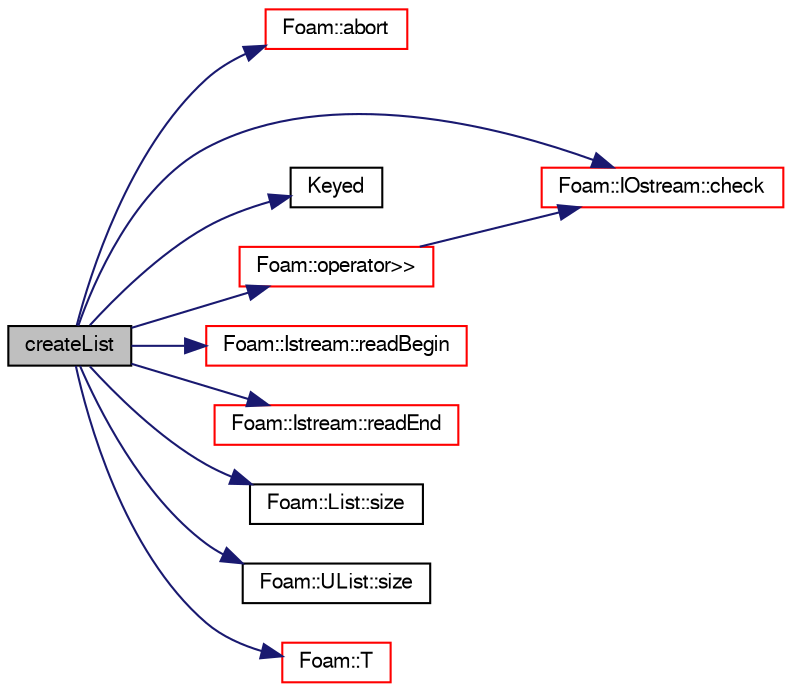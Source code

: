 digraph "createList"
{
  bgcolor="transparent";
  edge [fontname="FreeSans",fontsize="10",labelfontname="FreeSans",labelfontsize="10"];
  node [fontname="FreeSans",fontsize="10",shape=record];
  rankdir="LR";
  Node13 [label="createList",height=0.2,width=0.4,color="black", fillcolor="grey75", style="filled", fontcolor="black"];
  Node13 -> Node14 [color="midnightblue",fontsize="10",style="solid",fontname="FreeSans"];
  Node14 [label="Foam::abort",height=0.2,width=0.4,color="red",URL="$a21124.html#a447107a607d03e417307c203fa5fb44b"];
  Node13 -> Node57 [color="midnightblue",fontsize="10",style="solid",fontname="FreeSans"];
  Node57 [label="Foam::IOstream::check",height=0.2,width=0.4,color="red",URL="$a26226.html#a367eb3425fc4e8270e2aa961df8ac8a5",tooltip="Check IOstream status for given operation. "];
  Node13 -> Node63 [color="midnightblue",fontsize="10",style="solid",fontname="FreeSans"];
  Node63 [label="Keyed",height=0.2,width=0.4,color="black",URL="$a25754.html#a852891eba4439f47140981ebee0a4129",tooltip="Construct null. "];
  Node13 -> Node64 [color="midnightblue",fontsize="10",style="solid",fontname="FreeSans"];
  Node64 [label="Foam::operator\>\>",height=0.2,width=0.4,color="red",URL="$a21124.html#a44f398e0525f8d7f48cead029868d845"];
  Node64 -> Node57 [color="midnightblue",fontsize="10",style="solid",fontname="FreeSans"];
  Node13 -> Node67 [color="midnightblue",fontsize="10",style="solid",fontname="FreeSans"];
  Node67 [label="Foam::Istream::readBegin",height=0.2,width=0.4,color="red",URL="$a26234.html#a0f770b511770a752d65282976e8a8078"];
  Node13 -> Node72 [color="midnightblue",fontsize="10",style="solid",fontname="FreeSans"];
  Node72 [label="Foam::Istream::readEnd",height=0.2,width=0.4,color="red",URL="$a26234.html#a092d231ce97840ca80cad9b0e98acbb8"];
  Node13 -> Node73 [color="midnightblue",fontsize="10",style="solid",fontname="FreeSans"];
  Node73 [label="Foam::List::size",height=0.2,width=0.4,color="black",URL="$a25694.html#a8a5f6fa29bd4b500caf186f60245b384",tooltip="Override size to be inconsistent with allocated storage. "];
  Node13 -> Node74 [color="midnightblue",fontsize="10",style="solid",fontname="FreeSans"];
  Node74 [label="Foam::UList::size",height=0.2,width=0.4,color="black",URL="$a25698.html#a47b3bf30da1eb3ab8076b5fbe00e0494",tooltip="Return the number of elements in the UList. "];
  Node13 -> Node75 [color="midnightblue",fontsize="10",style="solid",fontname="FreeSans"];
  Node75 [label="Foam::T",height=0.2,width=0.4,color="red",URL="$a21124.html#ae57fda0abb14bb0944947c463c6e09d4"];
}
